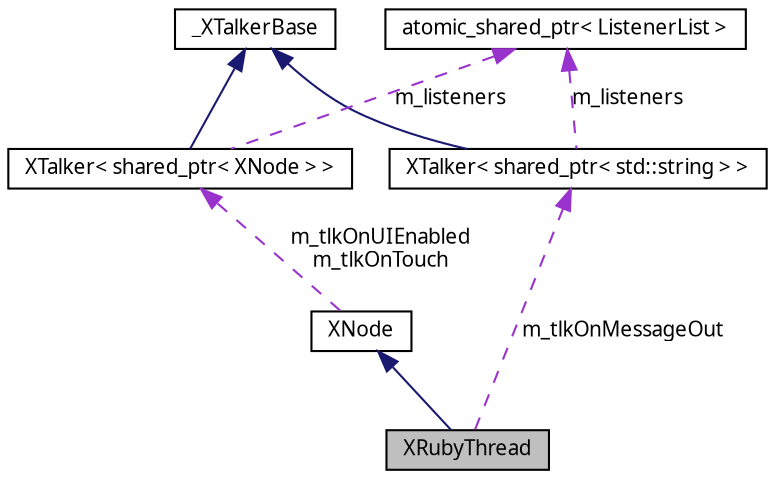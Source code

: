 digraph G
{
  edge [fontname="FreeSans.ttf",fontsize=10,labelfontname="FreeSans.ttf",labelfontsize=10];
  node [fontname="FreeSans.ttf",fontsize=10,shape=record];
  Node1 [label="XRubyThread",height=0.2,width=0.4,color="black", fillcolor="grey75", style="filled" fontcolor="black"];
  Node2 -> Node1 [dir=back,color="midnightblue",fontsize=10,style="solid",fontname="FreeSans.ttf"];
  Node2 [label="XNode",height=0.2,width=0.4,color="black", fillcolor="white", style="filled",URL="$class_x_node.html"];
  Node3 -> Node2 [dir=back,color="darkorchid3",fontsize=10,style="dashed",label="m_tlkOnUIEnabled\nm_tlkOnTouch",fontname="FreeSans.ttf"];
  Node3 [label="XTalker\< shared_ptr\< XNode \> \>",height=0.2,width=0.4,color="black", fillcolor="white", style="filled",URL="$class_x_talker.html"];
  Node4 -> Node3 [dir=back,color="midnightblue",fontsize=10,style="solid",fontname="FreeSans.ttf"];
  Node4 [label="_XTalkerBase",height=0.2,width=0.4,color="black", fillcolor="white", style="filled",URL="$class___x_talker_base.html"];
  Node5 -> Node3 [dir=back,color="darkorchid3",fontsize=10,style="dashed",label="m_listeners",fontname="FreeSans.ttf"];
  Node5 [label="atomic_shared_ptr\< ListenerList \>",height=0.2,width=0.4,color="black", fillcolor="white", style="filled",URL="$classatomic__shared__ptr.html"];
  Node6 -> Node1 [dir=back,color="darkorchid3",fontsize=10,style="dashed",label="m_tlkOnMessageOut",fontname="FreeSans.ttf"];
  Node6 [label="XTalker\< shared_ptr\< std::string \> \>",height=0.2,width=0.4,color="black", fillcolor="white", style="filled",URL="$class_x_talker.html"];
  Node4 -> Node6 [dir=back,color="midnightblue",fontsize=10,style="solid",fontname="FreeSans.ttf"];
  Node5 -> Node6 [dir=back,color="darkorchid3",fontsize=10,style="dashed",label="m_listeners",fontname="FreeSans.ttf"];
}
